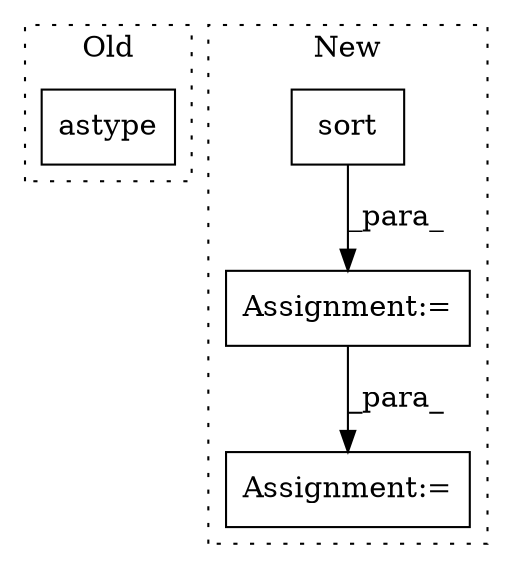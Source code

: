 digraph G {
subgraph cluster0 {
1 [label="astype" a="32" s="1621,1633" l="7,1" shape="box"];
label = "Old";
style="dotted";
}
subgraph cluster1 {
2 [label="sort" a="32" s="1394,1415" l="5,1" shape="box"];
3 [label="Assignment:=" a="7" s="1387" l="1" shape="box"];
4 [label="Assignment:=" a="7" s="1439" l="1" shape="box"];
label = "New";
style="dotted";
}
2 -> 3 [label="_para_"];
3 -> 4 [label="_para_"];
}